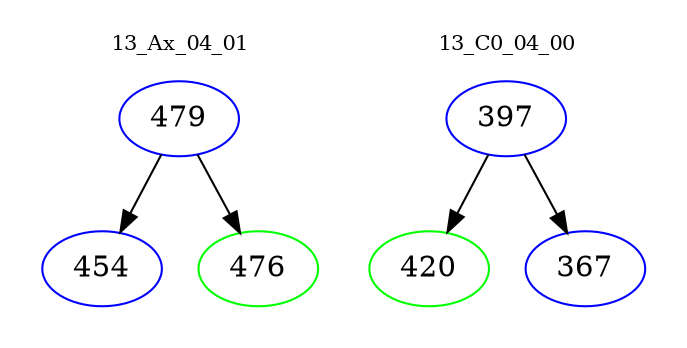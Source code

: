 digraph{
subgraph cluster_0 {
color = white
label = "13_Ax_04_01";
fontsize=10;
T0_479 [label="479", color="blue"]
T0_479 -> T0_454 [color="black"]
T0_454 [label="454", color="blue"]
T0_479 -> T0_476 [color="black"]
T0_476 [label="476", color="green"]
}
subgraph cluster_1 {
color = white
label = "13_C0_04_00";
fontsize=10;
T1_397 [label="397", color="blue"]
T1_397 -> T1_420 [color="black"]
T1_420 [label="420", color="green"]
T1_397 -> T1_367 [color="black"]
T1_367 [label="367", color="blue"]
}
}
